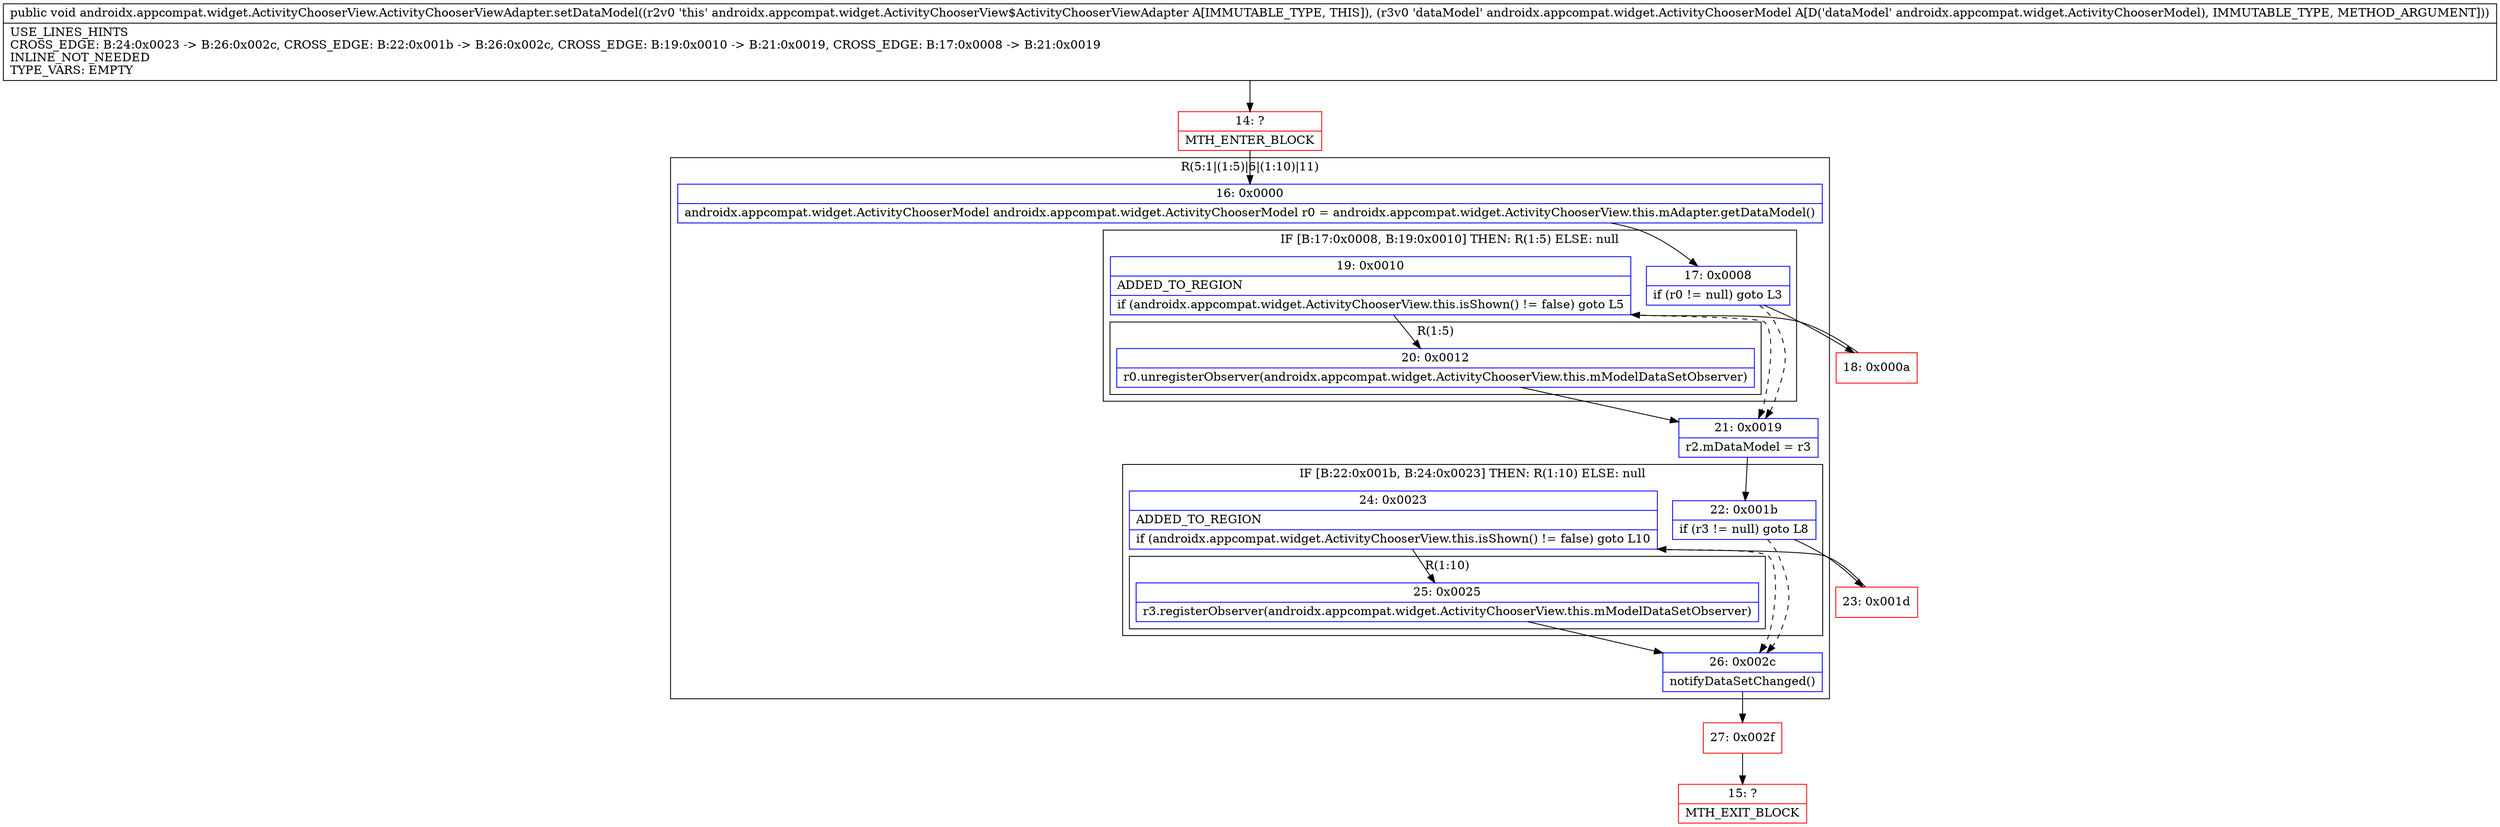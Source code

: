 digraph "CFG forandroidx.appcompat.widget.ActivityChooserView.ActivityChooserViewAdapter.setDataModel(Landroidx\/appcompat\/widget\/ActivityChooserModel;)V" {
subgraph cluster_Region_871117230 {
label = "R(5:1|(1:5)|6|(1:10)|11)";
node [shape=record,color=blue];
Node_16 [shape=record,label="{16\:\ 0x0000|androidx.appcompat.widget.ActivityChooserModel androidx.appcompat.widget.ActivityChooserModel r0 = androidx.appcompat.widget.ActivityChooserView.this.mAdapter.getDataModel()\l}"];
subgraph cluster_IfRegion_1409654733 {
label = "IF [B:17:0x0008, B:19:0x0010] THEN: R(1:5) ELSE: null";
node [shape=record,color=blue];
Node_17 [shape=record,label="{17\:\ 0x0008|if (r0 != null) goto L3\l}"];
Node_19 [shape=record,label="{19\:\ 0x0010|ADDED_TO_REGION\l|if (androidx.appcompat.widget.ActivityChooserView.this.isShown() != false) goto L5\l}"];
subgraph cluster_Region_677861376 {
label = "R(1:5)";
node [shape=record,color=blue];
Node_20 [shape=record,label="{20\:\ 0x0012|r0.unregisterObserver(androidx.appcompat.widget.ActivityChooserView.this.mModelDataSetObserver)\l}"];
}
}
Node_21 [shape=record,label="{21\:\ 0x0019|r2.mDataModel = r3\l}"];
subgraph cluster_IfRegion_1055040194 {
label = "IF [B:22:0x001b, B:24:0x0023] THEN: R(1:10) ELSE: null";
node [shape=record,color=blue];
Node_22 [shape=record,label="{22\:\ 0x001b|if (r3 != null) goto L8\l}"];
Node_24 [shape=record,label="{24\:\ 0x0023|ADDED_TO_REGION\l|if (androidx.appcompat.widget.ActivityChooserView.this.isShown() != false) goto L10\l}"];
subgraph cluster_Region_1755489588 {
label = "R(1:10)";
node [shape=record,color=blue];
Node_25 [shape=record,label="{25\:\ 0x0025|r3.registerObserver(androidx.appcompat.widget.ActivityChooserView.this.mModelDataSetObserver)\l}"];
}
}
Node_26 [shape=record,label="{26\:\ 0x002c|notifyDataSetChanged()\l}"];
}
Node_14 [shape=record,color=red,label="{14\:\ ?|MTH_ENTER_BLOCK\l}"];
Node_18 [shape=record,color=red,label="{18\:\ 0x000a}"];
Node_23 [shape=record,color=red,label="{23\:\ 0x001d}"];
Node_27 [shape=record,color=red,label="{27\:\ 0x002f}"];
Node_15 [shape=record,color=red,label="{15\:\ ?|MTH_EXIT_BLOCK\l}"];
MethodNode[shape=record,label="{public void androidx.appcompat.widget.ActivityChooserView.ActivityChooserViewAdapter.setDataModel((r2v0 'this' androidx.appcompat.widget.ActivityChooserView$ActivityChooserViewAdapter A[IMMUTABLE_TYPE, THIS]), (r3v0 'dataModel' androidx.appcompat.widget.ActivityChooserModel A[D('dataModel' androidx.appcompat.widget.ActivityChooserModel), IMMUTABLE_TYPE, METHOD_ARGUMENT]))  | USE_LINES_HINTS\lCROSS_EDGE: B:24:0x0023 \-\> B:26:0x002c, CROSS_EDGE: B:22:0x001b \-\> B:26:0x002c, CROSS_EDGE: B:19:0x0010 \-\> B:21:0x0019, CROSS_EDGE: B:17:0x0008 \-\> B:21:0x0019\lINLINE_NOT_NEEDED\lTYPE_VARS: EMPTY\l}"];
MethodNode -> Node_14;Node_16 -> Node_17;
Node_17 -> Node_18;
Node_17 -> Node_21[style=dashed];
Node_19 -> Node_20;
Node_19 -> Node_21[style=dashed];
Node_20 -> Node_21;
Node_21 -> Node_22;
Node_22 -> Node_23;
Node_22 -> Node_26[style=dashed];
Node_24 -> Node_25;
Node_24 -> Node_26[style=dashed];
Node_25 -> Node_26;
Node_26 -> Node_27;
Node_14 -> Node_16;
Node_18 -> Node_19;
Node_23 -> Node_24;
Node_27 -> Node_15;
}

